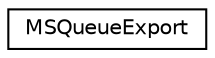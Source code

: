digraph "Graphical Class Hierarchy"
{
  edge [fontname="Helvetica",fontsize="10",labelfontname="Helvetica",labelfontsize="10"];
  node [fontname="Helvetica",fontsize="10",shape=record];
  rankdir="LR";
  Node0 [label="MSQueueExport",height=0.2,width=0.4,color="black", fillcolor="white", style="filled",URL="$d0/dd7/class_m_s_queue_export.html",tooltip="Export the queueing length in front of a junction (very experimental!) "];
}
